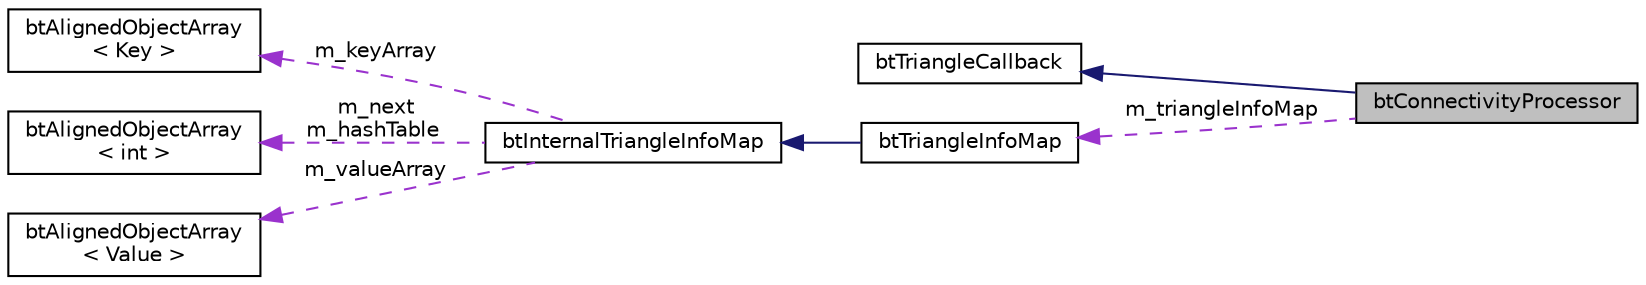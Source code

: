 digraph "btConnectivityProcessor"
{
  edge [fontname="Helvetica",fontsize="10",labelfontname="Helvetica",labelfontsize="10"];
  node [fontname="Helvetica",fontsize="10",shape=record];
  rankdir="LR";
  Node1 [label="btConnectivityProcessor",height=0.2,width=0.4,color="black", fillcolor="grey75", style="filled", fontcolor="black"];
  Node2 -> Node1 [dir="back",color="midnightblue",fontsize="10",style="solid",fontname="Helvetica"];
  Node2 [label="btTriangleCallback",height=0.2,width=0.4,color="black", fillcolor="white", style="filled",URL="$classbt_triangle_callback.html"];
  Node3 -> Node1 [dir="back",color="darkorchid3",fontsize="10",style="dashed",label=" m_triangleInfoMap" ,fontname="Helvetica"];
  Node3 [label="btTriangleInfoMap",height=0.2,width=0.4,color="black", fillcolor="white", style="filled",URL="$structbt_triangle_info_map.html",tooltip="The btTriangleInfoMap stores edge angle information for some triangles. You can compute this informat..."];
  Node4 -> Node3 [dir="back",color="midnightblue",fontsize="10",style="solid",fontname="Helvetica"];
  Node4 [label="btInternalTriangleInfoMap",height=0.2,width=0.4,color="black", fillcolor="white", style="filled",URL="$classbt_hash_map.html"];
  Node5 -> Node4 [dir="back",color="darkorchid3",fontsize="10",style="dashed",label=" m_keyArray" ,fontname="Helvetica"];
  Node5 [label="btAlignedObjectArray\l\< Key \>",height=0.2,width=0.4,color="black", fillcolor="white", style="filled",URL="$classbt_aligned_object_array.html"];
  Node6 -> Node4 [dir="back",color="darkorchid3",fontsize="10",style="dashed",label=" m_next\nm_hashTable" ,fontname="Helvetica"];
  Node6 [label="btAlignedObjectArray\l\< int \>",height=0.2,width=0.4,color="black", fillcolor="white", style="filled",URL="$classbt_aligned_object_array.html"];
  Node7 -> Node4 [dir="back",color="darkorchid3",fontsize="10",style="dashed",label=" m_valueArray" ,fontname="Helvetica"];
  Node7 [label="btAlignedObjectArray\l\< Value \>",height=0.2,width=0.4,color="black", fillcolor="white", style="filled",URL="$classbt_aligned_object_array.html"];
}
